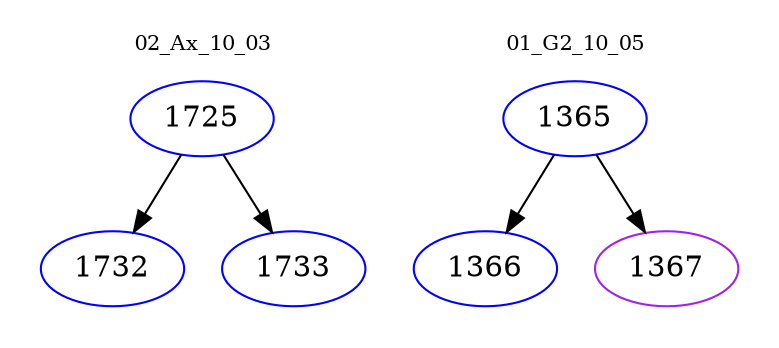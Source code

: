 digraph{
subgraph cluster_0 {
color = white
label = "02_Ax_10_03";
fontsize=10;
T0_1725 [label="1725", color="blue"]
T0_1725 -> T0_1732 [color="black"]
T0_1732 [label="1732", color="blue"]
T0_1725 -> T0_1733 [color="black"]
T0_1733 [label="1733", color="blue"]
}
subgraph cluster_1 {
color = white
label = "01_G2_10_05";
fontsize=10;
T1_1365 [label="1365", color="blue"]
T1_1365 -> T1_1366 [color="black"]
T1_1366 [label="1366", color="blue"]
T1_1365 -> T1_1367 [color="black"]
T1_1367 [label="1367", color="purple"]
}
}
